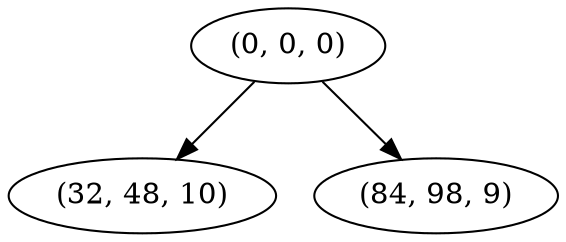 digraph tree {
    "(0, 0, 0)";
    "(32, 48, 10)";
    "(84, 98, 9)";
    "(0, 0, 0)" -> "(32, 48, 10)";
    "(0, 0, 0)" -> "(84, 98, 9)";
}
